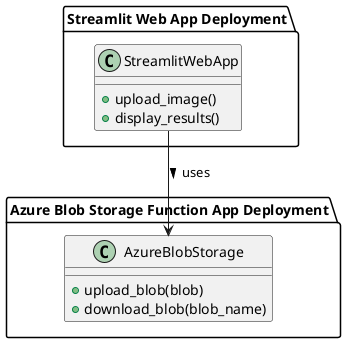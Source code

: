 @startuml

package "Streamlit Web App Deployment" {
    class StreamlitWebApp {
        +upload_image()
        +display_results()
    }
}

package "Azure Blob Storage Function App Deployment" {
    class AzureBlobStorage {
        +upload_blob(blob)
        +download_blob(blob_name)
    }
}

StreamlitWebApp --> AzureBlobStorage : uses >

@enduml